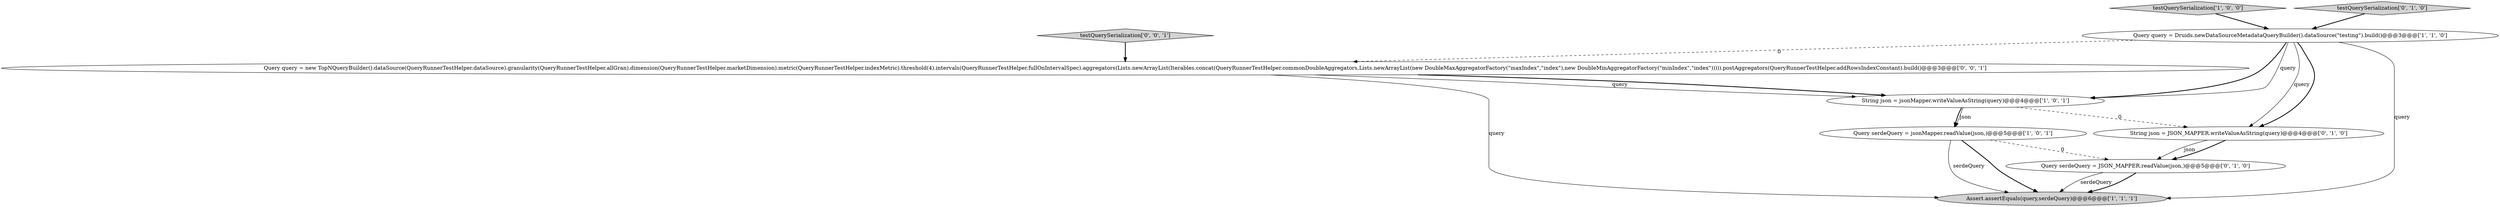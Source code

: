 digraph {
3 [style = filled, label = "Assert.assertEquals(query,serdeQuery)@@@6@@@['1', '1', '1']", fillcolor = lightgray, shape = ellipse image = "AAA0AAABBB1BBB"];
4 [style = filled, label = "testQuerySerialization['1', '0', '0']", fillcolor = lightgray, shape = diamond image = "AAA0AAABBB1BBB"];
8 [style = filled, label = "testQuerySerialization['0', '0', '1']", fillcolor = lightgray, shape = diamond image = "AAA0AAABBB3BBB"];
2 [style = filled, label = "String json = jsonMapper.writeValueAsString(query)@@@4@@@['1', '0', '1']", fillcolor = white, shape = ellipse image = "AAA0AAABBB1BBB"];
9 [style = filled, label = "Query query = new TopNQueryBuilder().dataSource(QueryRunnerTestHelper.dataSource).granularity(QueryRunnerTestHelper.allGran).dimension(QueryRunnerTestHelper.marketDimension).metric(QueryRunnerTestHelper.indexMetric).threshold(4).intervals(QueryRunnerTestHelper.fullOnIntervalSpec).aggregators(Lists.newArrayList(Iterables.concat(QueryRunnerTestHelper.commonDoubleAggregators,Lists.newArrayList(new DoubleMaxAggregatorFactory(\"maxIndex\",\"index\"),new DoubleMinAggregatorFactory(\"minIndex\",\"index\"))))).postAggregators(QueryRunnerTestHelper.addRowsIndexConstant).build()@@@3@@@['0', '0', '1']", fillcolor = white, shape = ellipse image = "AAA0AAABBB3BBB"];
6 [style = filled, label = "Query serdeQuery = JSON_MAPPER.readValue(json,)@@@5@@@['0', '1', '0']", fillcolor = white, shape = ellipse image = "AAA1AAABBB2BBB"];
0 [style = filled, label = "Query serdeQuery = jsonMapper.readValue(json,)@@@5@@@['1', '0', '1']", fillcolor = white, shape = ellipse image = "AAA0AAABBB1BBB"];
1 [style = filled, label = "Query query = Druids.newDataSourceMetadataQueryBuilder().dataSource(\"testing\").build()@@@3@@@['1', '1', '0']", fillcolor = white, shape = ellipse image = "AAA0AAABBB1BBB"];
5 [style = filled, label = "String json = JSON_MAPPER.writeValueAsString(query)@@@4@@@['0', '1', '0']", fillcolor = white, shape = ellipse image = "AAA1AAABBB2BBB"];
7 [style = filled, label = "testQuerySerialization['0', '1', '0']", fillcolor = lightgray, shape = diamond image = "AAA0AAABBB2BBB"];
1->2 [style = solid, label="query"];
8->9 [style = bold, label=""];
1->9 [style = dashed, label="0"];
0->6 [style = dashed, label="0"];
9->2 [style = bold, label=""];
2->5 [style = dashed, label="0"];
0->3 [style = bold, label=""];
2->0 [style = solid, label="json"];
6->3 [style = solid, label="serdeQuery"];
1->5 [style = solid, label="query"];
1->3 [style = solid, label="query"];
4->1 [style = bold, label=""];
0->3 [style = solid, label="serdeQuery"];
5->6 [style = solid, label="json"];
9->2 [style = solid, label="query"];
9->3 [style = solid, label="query"];
6->3 [style = bold, label=""];
2->0 [style = bold, label=""];
7->1 [style = bold, label=""];
1->2 [style = bold, label=""];
5->6 [style = bold, label=""];
1->5 [style = bold, label=""];
}
